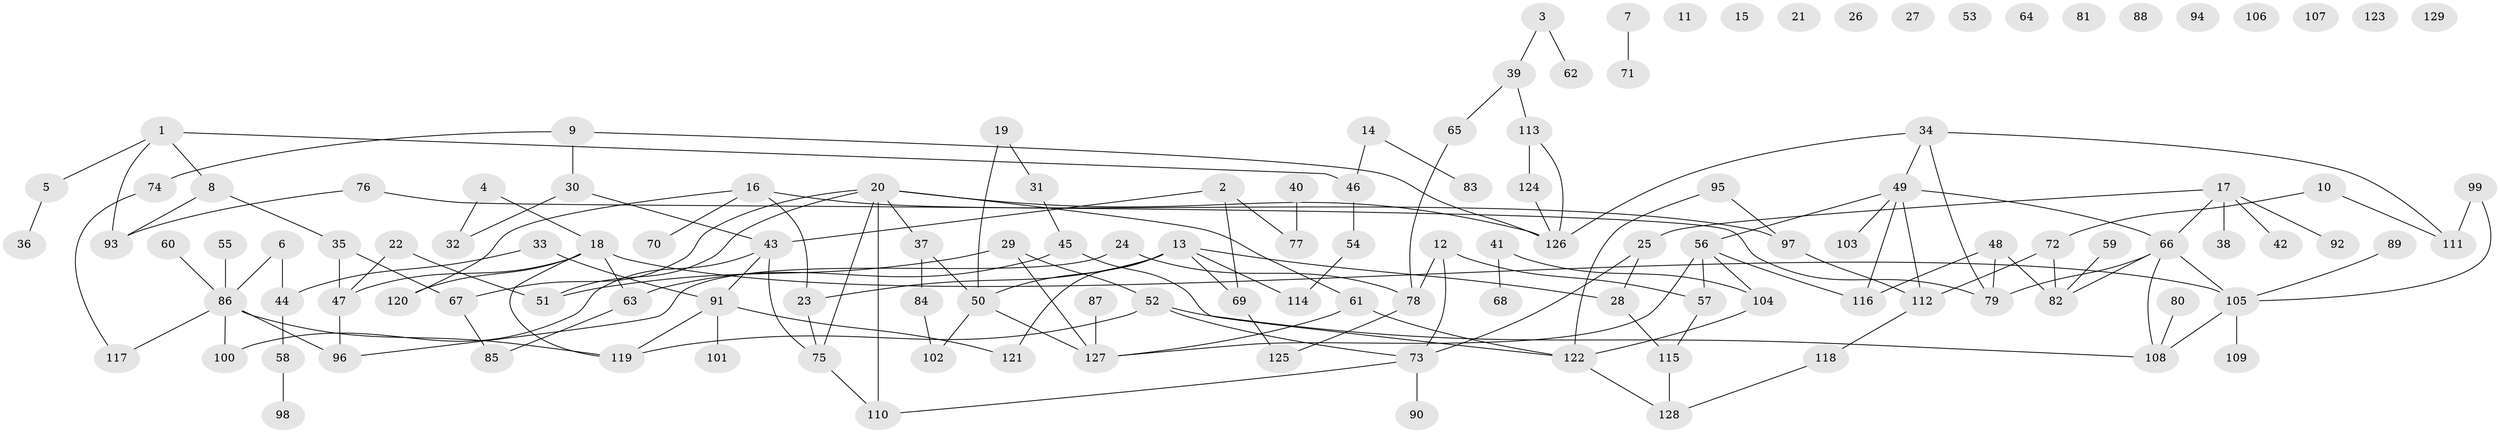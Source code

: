 // Generated by graph-tools (version 1.1) at 2025/40/03/09/25 04:40:49]
// undirected, 129 vertices, 161 edges
graph export_dot {
graph [start="1"]
  node [color=gray90,style=filled];
  1;
  2;
  3;
  4;
  5;
  6;
  7;
  8;
  9;
  10;
  11;
  12;
  13;
  14;
  15;
  16;
  17;
  18;
  19;
  20;
  21;
  22;
  23;
  24;
  25;
  26;
  27;
  28;
  29;
  30;
  31;
  32;
  33;
  34;
  35;
  36;
  37;
  38;
  39;
  40;
  41;
  42;
  43;
  44;
  45;
  46;
  47;
  48;
  49;
  50;
  51;
  52;
  53;
  54;
  55;
  56;
  57;
  58;
  59;
  60;
  61;
  62;
  63;
  64;
  65;
  66;
  67;
  68;
  69;
  70;
  71;
  72;
  73;
  74;
  75;
  76;
  77;
  78;
  79;
  80;
  81;
  82;
  83;
  84;
  85;
  86;
  87;
  88;
  89;
  90;
  91;
  92;
  93;
  94;
  95;
  96;
  97;
  98;
  99;
  100;
  101;
  102;
  103;
  104;
  105;
  106;
  107;
  108;
  109;
  110;
  111;
  112;
  113;
  114;
  115;
  116;
  117;
  118;
  119;
  120;
  121;
  122;
  123;
  124;
  125;
  126;
  127;
  128;
  129;
  1 -- 5;
  1 -- 8;
  1 -- 46;
  1 -- 93;
  2 -- 43;
  2 -- 69;
  2 -- 77;
  3 -- 39;
  3 -- 62;
  4 -- 18;
  4 -- 32;
  5 -- 36;
  6 -- 44;
  6 -- 86;
  7 -- 71;
  8 -- 35;
  8 -- 93;
  9 -- 30;
  9 -- 74;
  9 -- 126;
  10 -- 72;
  10 -- 111;
  12 -- 57;
  12 -- 73;
  12 -- 78;
  13 -- 23;
  13 -- 28;
  13 -- 50;
  13 -- 69;
  13 -- 114;
  13 -- 121;
  14 -- 46;
  14 -- 83;
  16 -- 23;
  16 -- 70;
  16 -- 97;
  16 -- 120;
  17 -- 25;
  17 -- 38;
  17 -- 42;
  17 -- 66;
  17 -- 92;
  18 -- 47;
  18 -- 63;
  18 -- 105;
  18 -- 119;
  18 -- 120;
  19 -- 31;
  19 -- 50;
  20 -- 37;
  20 -- 51;
  20 -- 61;
  20 -- 67;
  20 -- 75;
  20 -- 110;
  20 -- 126;
  22 -- 47;
  22 -- 51;
  23 -- 75;
  24 -- 78;
  24 -- 96;
  25 -- 28;
  25 -- 73;
  28 -- 115;
  29 -- 51;
  29 -- 52;
  29 -- 127;
  30 -- 32;
  30 -- 43;
  31 -- 45;
  33 -- 44;
  33 -- 91;
  34 -- 49;
  34 -- 79;
  34 -- 111;
  34 -- 126;
  35 -- 47;
  35 -- 67;
  37 -- 50;
  37 -- 84;
  39 -- 65;
  39 -- 113;
  40 -- 77;
  41 -- 68;
  41 -- 104;
  43 -- 75;
  43 -- 91;
  43 -- 100;
  44 -- 58;
  45 -- 63;
  45 -- 122;
  46 -- 54;
  47 -- 96;
  48 -- 79;
  48 -- 82;
  48 -- 116;
  49 -- 56;
  49 -- 66;
  49 -- 103;
  49 -- 112;
  49 -- 116;
  50 -- 102;
  50 -- 127;
  52 -- 73;
  52 -- 108;
  52 -- 119;
  54 -- 114;
  55 -- 86;
  56 -- 57;
  56 -- 104;
  56 -- 116;
  56 -- 127;
  57 -- 115;
  58 -- 98;
  59 -- 82;
  60 -- 86;
  61 -- 122;
  61 -- 127;
  63 -- 85;
  65 -- 78;
  66 -- 79;
  66 -- 82;
  66 -- 105;
  66 -- 108;
  67 -- 85;
  69 -- 125;
  72 -- 82;
  72 -- 112;
  73 -- 90;
  73 -- 110;
  74 -- 117;
  75 -- 110;
  76 -- 79;
  76 -- 93;
  78 -- 125;
  80 -- 108;
  84 -- 102;
  86 -- 96;
  86 -- 100;
  86 -- 117;
  86 -- 119;
  87 -- 127;
  89 -- 105;
  91 -- 101;
  91 -- 119;
  91 -- 121;
  95 -- 97;
  95 -- 122;
  97 -- 112;
  99 -- 105;
  99 -- 111;
  104 -- 122;
  105 -- 108;
  105 -- 109;
  112 -- 118;
  113 -- 124;
  113 -- 126;
  115 -- 128;
  118 -- 128;
  122 -- 128;
  124 -- 126;
}
